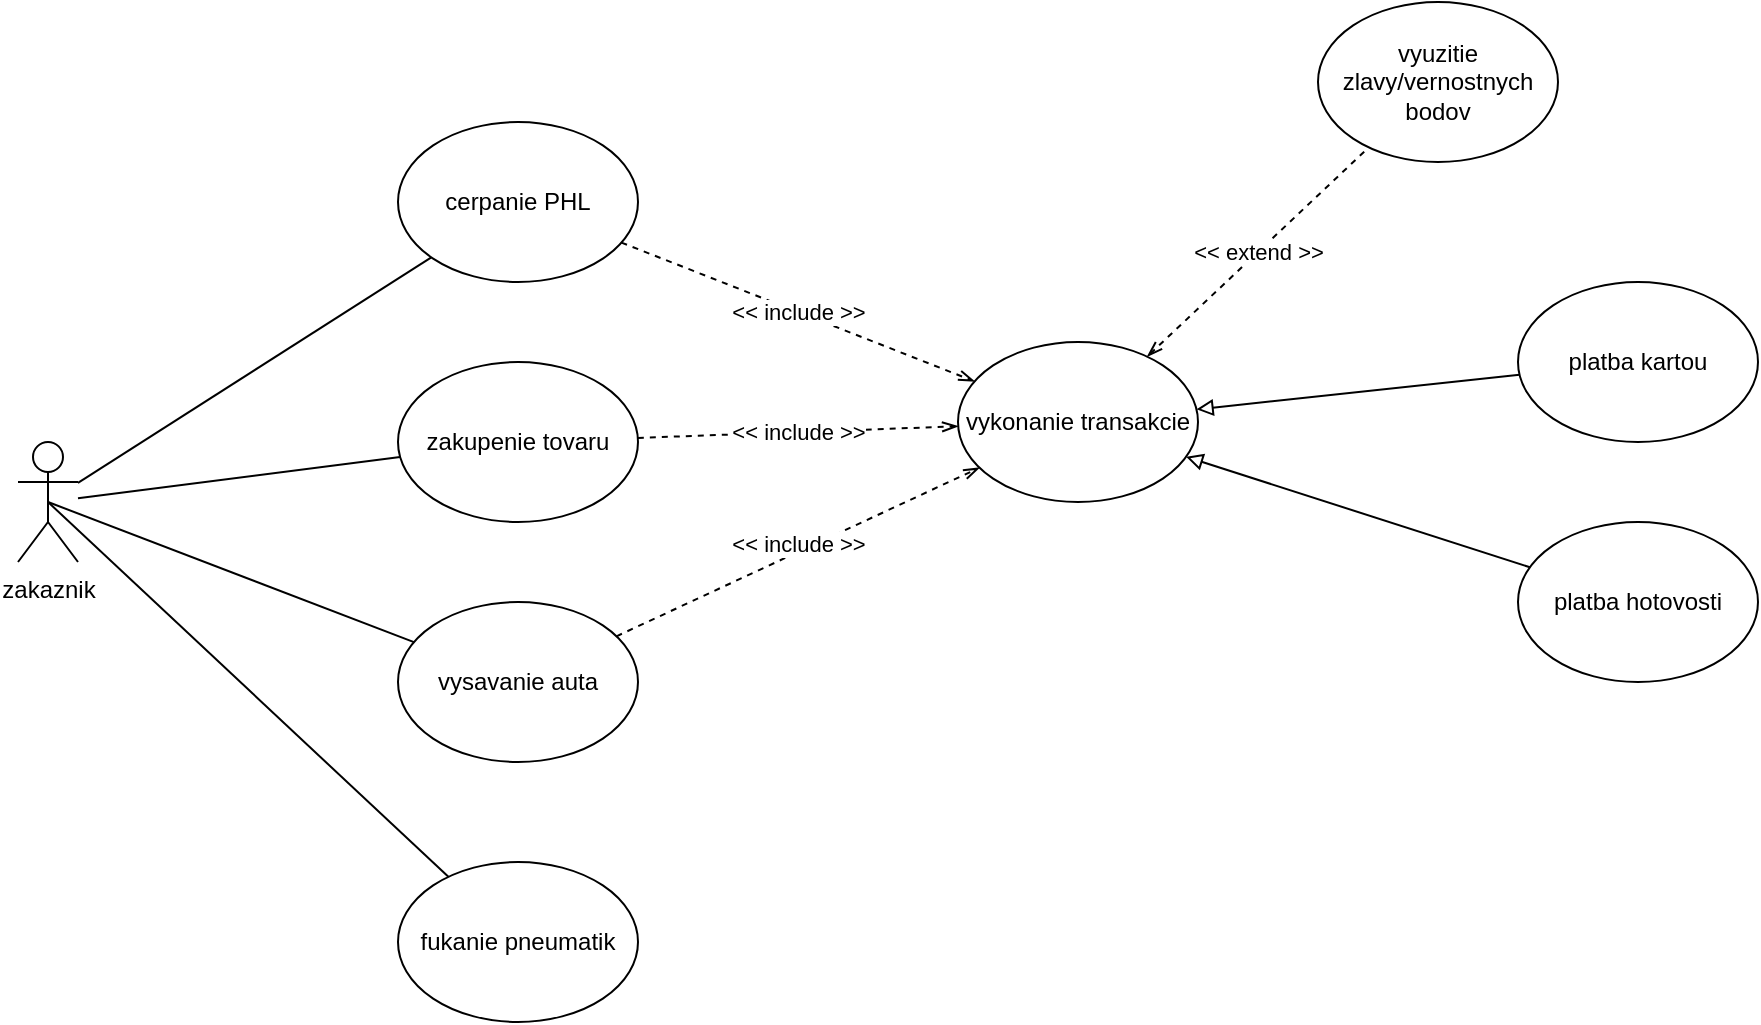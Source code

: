 <mxfile version="28.2.5">
  <diagram name="Page-1" id="sOinfFVIXdMPQYyjmFj9">
    <mxGraphModel dx="1099" dy="758" grid="1" gridSize="10" guides="1" tooltips="1" connect="1" arrows="1" fold="1" page="1" pageScale="1" pageWidth="1200" pageHeight="1500" math="0" shadow="0">
      <root>
        <mxCell id="0" />
        <mxCell id="1" parent="0" />
        <mxCell id="DDIKI0EznOYEKbzk-tLN-1" value="zakaznik" style="shape=umlActor;verticalLabelPosition=bottom;verticalAlign=top;html=1;outlineConnect=0;" vertex="1" parent="1">
          <mxGeometry x="90" y="270" width="30" height="60" as="geometry" />
        </mxCell>
        <mxCell id="DDIKI0EznOYEKbzk-tLN-2" value="cerpanie PHL" style="ellipse;whiteSpace=wrap;html=1;" vertex="1" parent="1">
          <mxGeometry x="280" y="110" width="120" height="80" as="geometry" />
        </mxCell>
        <mxCell id="DDIKI0EznOYEKbzk-tLN-3" value="zakupenie tovaru" style="ellipse;whiteSpace=wrap;html=1;" vertex="1" parent="1">
          <mxGeometry x="280" y="230" width="120" height="80" as="geometry" />
        </mxCell>
        <mxCell id="DDIKI0EznOYEKbzk-tLN-4" value="vysavanie auta" style="ellipse;whiteSpace=wrap;html=1;" vertex="1" parent="1">
          <mxGeometry x="280" y="350" width="120" height="80" as="geometry" />
        </mxCell>
        <mxCell id="DDIKI0EznOYEKbzk-tLN-5" value="fukanie pneumatik" style="ellipse;whiteSpace=wrap;html=1;" vertex="1" parent="1">
          <mxGeometry x="280" y="480" width="120" height="80" as="geometry" />
        </mxCell>
        <mxCell id="DDIKI0EznOYEKbzk-tLN-8" value="vykonanie transakcie" style="ellipse;whiteSpace=wrap;html=1;" vertex="1" parent="1">
          <mxGeometry x="560" y="220" width="120" height="80" as="geometry" />
        </mxCell>
        <mxCell id="DDIKI0EznOYEKbzk-tLN-9" value="" style="endArrow=none;html=1;rounded=0;" edge="1" parent="1" source="DDIKI0EznOYEKbzk-tLN-1" target="DDIKI0EznOYEKbzk-tLN-2">
          <mxGeometry width="50" height="50" relative="1" as="geometry">
            <mxPoint x="370" y="370" as="sourcePoint" />
            <mxPoint x="420" y="320" as="targetPoint" />
          </mxGeometry>
        </mxCell>
        <mxCell id="DDIKI0EznOYEKbzk-tLN-10" value="" style="endArrow=none;html=1;rounded=0;" edge="1" parent="1" source="DDIKI0EznOYEKbzk-tLN-1" target="DDIKI0EznOYEKbzk-tLN-3">
          <mxGeometry width="50" height="50" relative="1" as="geometry">
            <mxPoint x="370" y="370" as="sourcePoint" />
            <mxPoint x="420" y="320" as="targetPoint" />
          </mxGeometry>
        </mxCell>
        <mxCell id="DDIKI0EznOYEKbzk-tLN-11" value="" style="endArrow=none;html=1;rounded=0;exitX=0.5;exitY=0.5;exitDx=0;exitDy=0;exitPerimeter=0;" edge="1" parent="1" source="DDIKI0EznOYEKbzk-tLN-1" target="DDIKI0EznOYEKbzk-tLN-4">
          <mxGeometry width="50" height="50" relative="1" as="geometry">
            <mxPoint x="370" y="370" as="sourcePoint" />
            <mxPoint x="420" y="320" as="targetPoint" />
          </mxGeometry>
        </mxCell>
        <mxCell id="DDIKI0EznOYEKbzk-tLN-12" value="" style="endArrow=none;html=1;rounded=0;exitX=0.5;exitY=0.5;exitDx=0;exitDy=0;exitPerimeter=0;" edge="1" parent="1" source="DDIKI0EznOYEKbzk-tLN-1" target="DDIKI0EznOYEKbzk-tLN-5">
          <mxGeometry width="50" height="50" relative="1" as="geometry">
            <mxPoint x="370" y="370" as="sourcePoint" />
            <mxPoint x="420" y="320" as="targetPoint" />
          </mxGeometry>
        </mxCell>
        <mxCell id="DDIKI0EznOYEKbzk-tLN-13" value="&amp;lt;&amp;lt; include &amp;gt;&amp;gt;" style="endArrow=openThin;html=1;rounded=0;dashed=1;endFill=0;" edge="1" parent="1" source="DDIKI0EznOYEKbzk-tLN-2" target="DDIKI0EznOYEKbzk-tLN-8">
          <mxGeometry width="50" height="50" relative="1" as="geometry">
            <mxPoint x="350" y="190" as="sourcePoint" />
            <mxPoint x="540" y="210" as="targetPoint" />
          </mxGeometry>
        </mxCell>
        <mxCell id="DDIKI0EznOYEKbzk-tLN-14" value="&amp;lt;&amp;lt; include &amp;gt;&amp;gt;" style="endArrow=openThin;dashed=1;html=1;rounded=0;endFill=0;" edge="1" parent="1" source="DDIKI0EznOYEKbzk-tLN-3" target="DDIKI0EznOYEKbzk-tLN-8">
          <mxGeometry width="50" height="50" relative="1" as="geometry">
            <mxPoint x="370" y="370" as="sourcePoint" />
            <mxPoint x="420" y="320" as="targetPoint" />
          </mxGeometry>
        </mxCell>
        <mxCell id="DDIKI0EznOYEKbzk-tLN-15" value="&amp;lt;&amp;lt; include &amp;gt;&amp;gt;" style="endArrow=openThin;dashed=1;html=1;rounded=0;endFill=0;" edge="1" parent="1" source="DDIKI0EznOYEKbzk-tLN-4" target="DDIKI0EznOYEKbzk-tLN-8">
          <mxGeometry x="0.021" y="5" width="50" height="50" relative="1" as="geometry">
            <mxPoint x="480" y="390" as="sourcePoint" />
            <mxPoint x="420" y="320" as="targetPoint" />
            <mxPoint y="1" as="offset" />
          </mxGeometry>
        </mxCell>
        <mxCell id="DDIKI0EznOYEKbzk-tLN-16" value="vyuzitie zlavy/vernostnych bodov" style="ellipse;whiteSpace=wrap;html=1;" vertex="1" parent="1">
          <mxGeometry x="740" y="50" width="120" height="80" as="geometry" />
        </mxCell>
        <mxCell id="DDIKI0EznOYEKbzk-tLN-17" value="&amp;lt;&amp;lt; extend &amp;gt;&amp;gt;" style="endArrow=none;dashed=1;html=1;rounded=0;endFill=0;startArrow=openThin;startFill=0;" edge="1" parent="1" source="DDIKI0EznOYEKbzk-tLN-8" target="DDIKI0EznOYEKbzk-tLN-16">
          <mxGeometry width="50" height="50" relative="1" as="geometry">
            <mxPoint x="630" y="190" as="sourcePoint" />
            <mxPoint x="680" y="140" as="targetPoint" />
          </mxGeometry>
        </mxCell>
        <mxCell id="DDIKI0EznOYEKbzk-tLN-18" value="platba kartou" style="ellipse;whiteSpace=wrap;html=1;" vertex="1" parent="1">
          <mxGeometry x="840" y="190" width="120" height="80" as="geometry" />
        </mxCell>
        <mxCell id="DDIKI0EznOYEKbzk-tLN-19" value="platba hotovosti" style="ellipse;whiteSpace=wrap;html=1;" vertex="1" parent="1">
          <mxGeometry x="840" y="310" width="120" height="80" as="geometry" />
        </mxCell>
        <mxCell id="DDIKI0EznOYEKbzk-tLN-20" value="" style="endArrow=none;html=1;rounded=0;startArrow=block;startFill=0;" edge="1" parent="1" source="DDIKI0EznOYEKbzk-tLN-8" target="DDIKI0EznOYEKbzk-tLN-18">
          <mxGeometry width="50" height="50" relative="1" as="geometry">
            <mxPoint x="610" y="260" as="sourcePoint" />
            <mxPoint x="660" y="210" as="targetPoint" />
          </mxGeometry>
        </mxCell>
        <mxCell id="DDIKI0EznOYEKbzk-tLN-21" value="" style="endArrow=none;html=1;rounded=0;startArrow=block;startFill=0;" edge="1" parent="1" source="DDIKI0EznOYEKbzk-tLN-8" target="DDIKI0EznOYEKbzk-tLN-19">
          <mxGeometry width="50" height="50" relative="1" as="geometry">
            <mxPoint x="650" y="430" as="sourcePoint" />
            <mxPoint x="660" y="210" as="targetPoint" />
          </mxGeometry>
        </mxCell>
      </root>
    </mxGraphModel>
  </diagram>
</mxfile>
